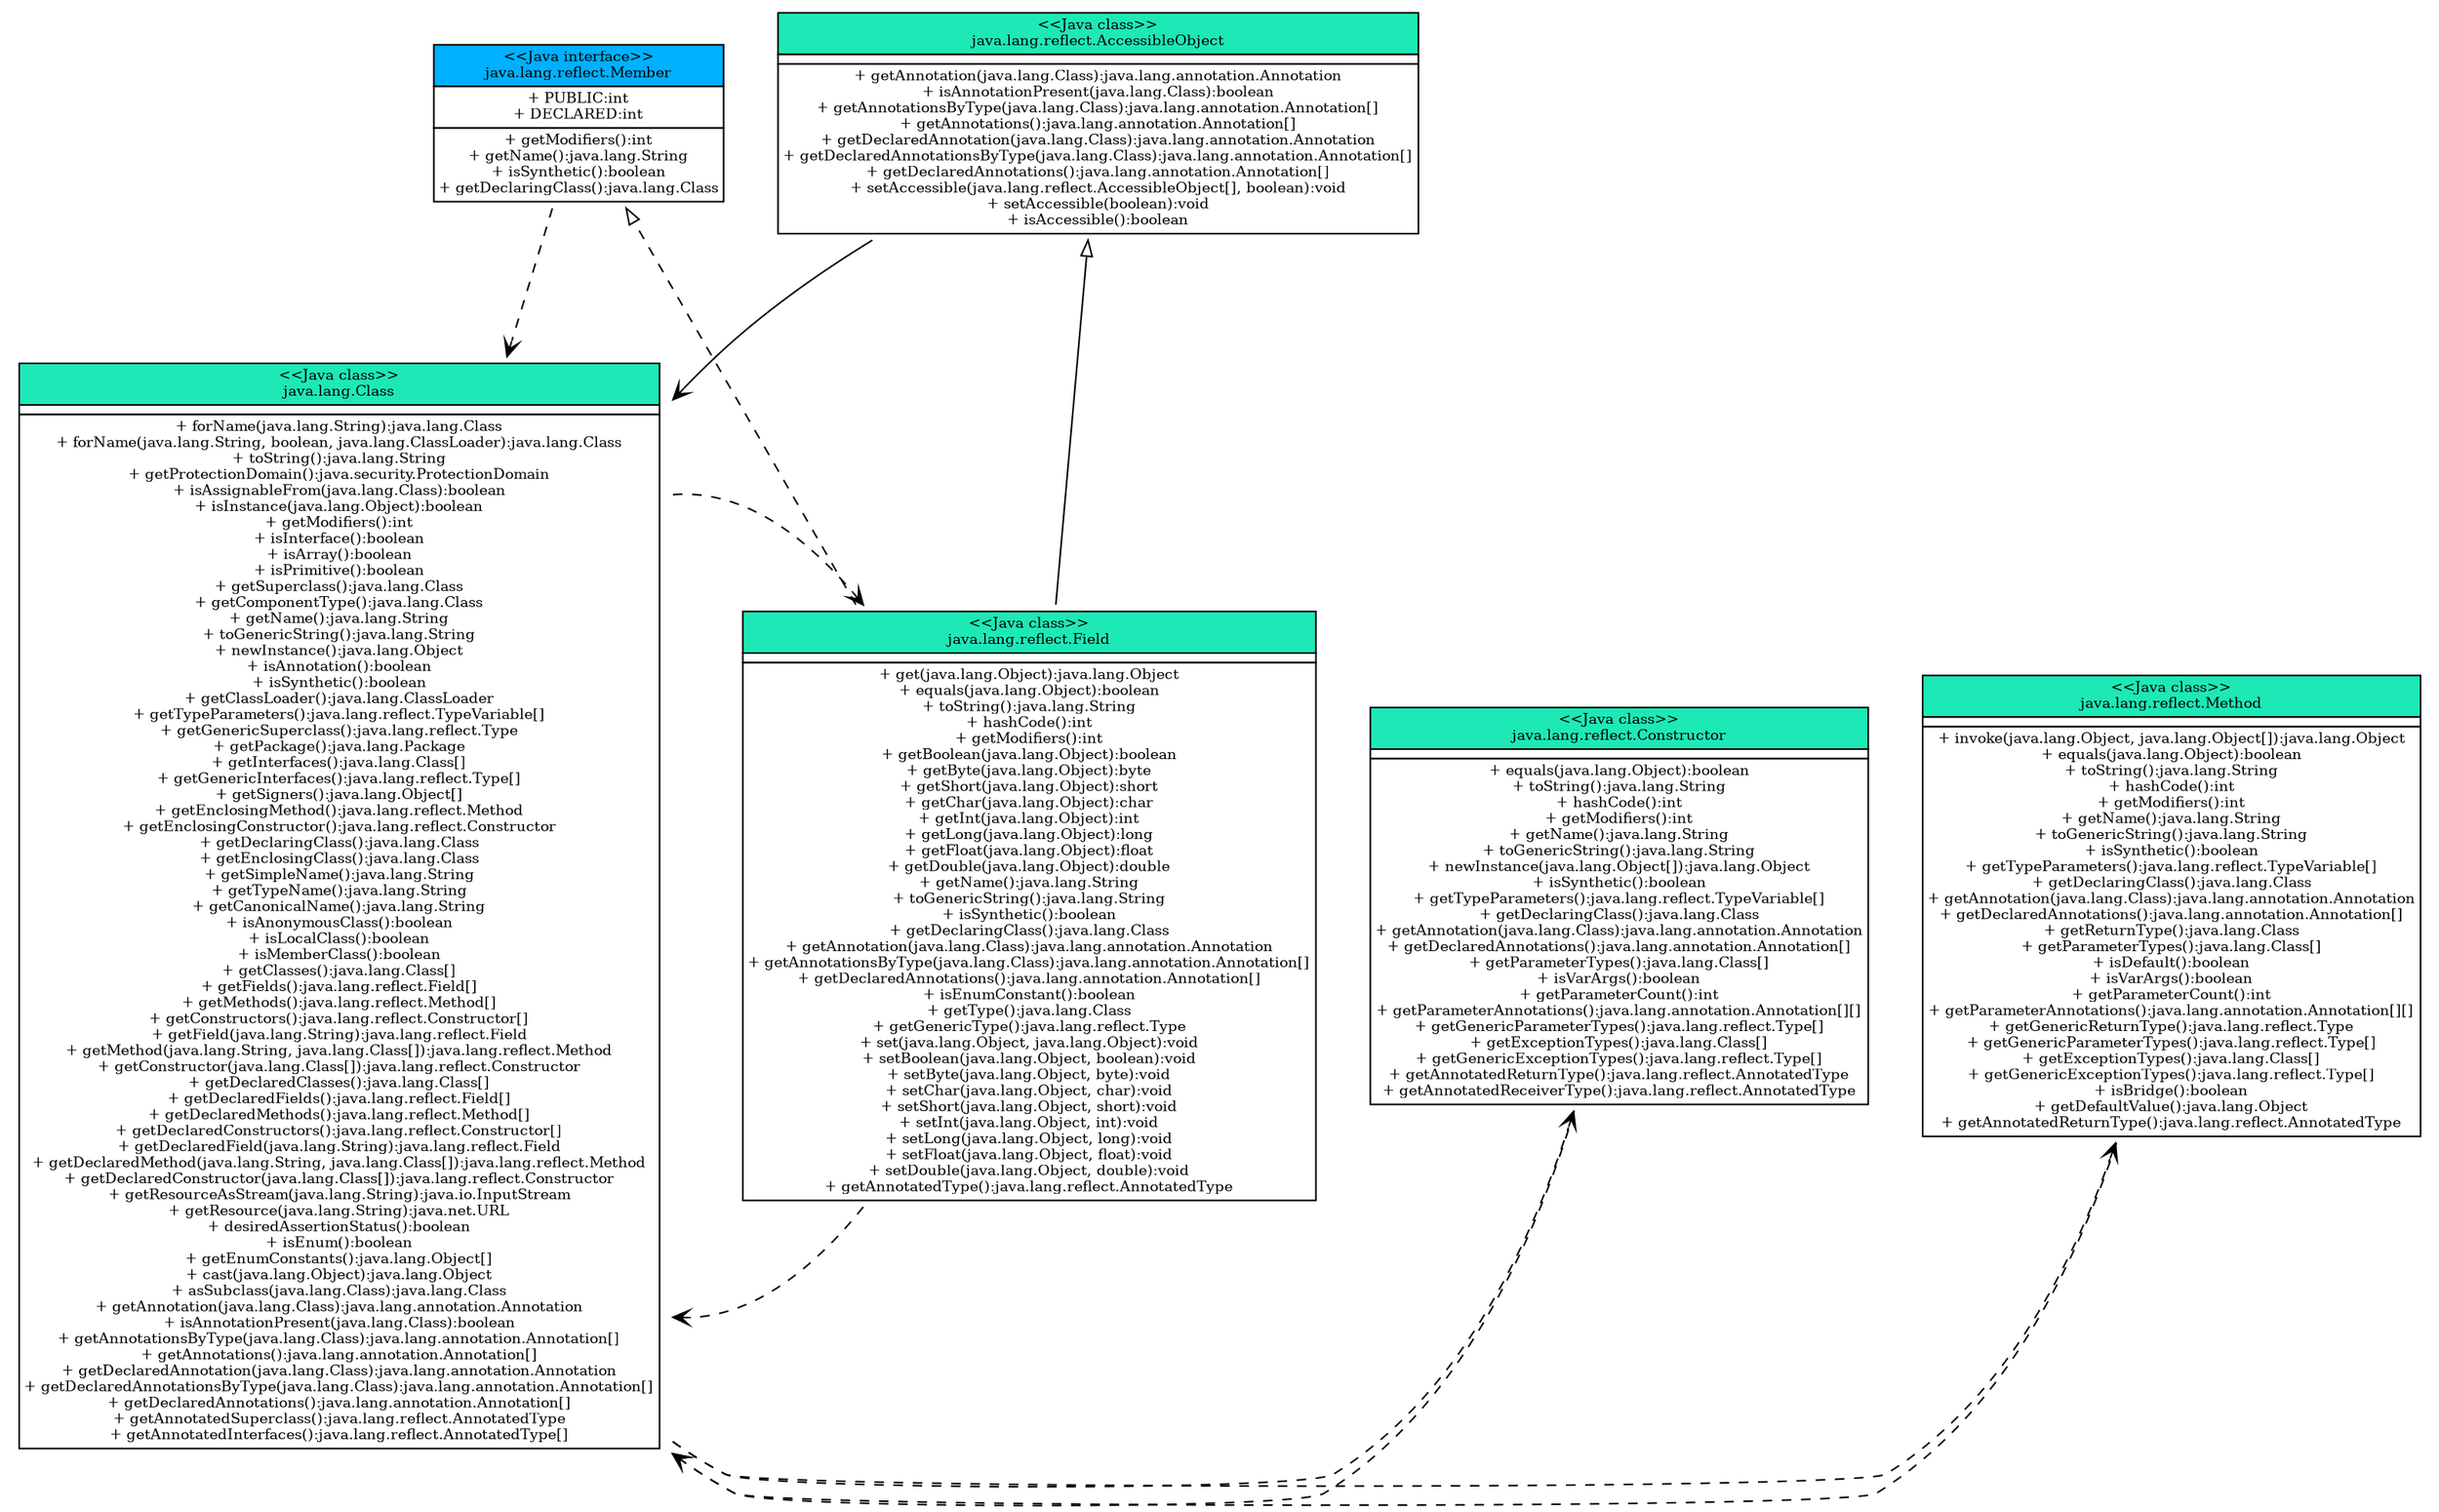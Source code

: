 digraph unnamed {

  graph [
    rankdir = "BT";

  ];

  "java.lang.Class" [
    fontsize = "9";
    label = <<table  border='0'  cellborder='1'  cellspacing='0'>
<tr><td  bgcolor='#1DE9B6'>
&lt;&lt;Java class&gt;&gt;<br/>
java.lang.Class<br/>

</td>
</tr>
<tr><td  bgcolor='#FFFFFF'>

</td>
</tr>
<tr><td  bgcolor='#FFFFFF'>
+ forName(java.lang.String):java.lang.Class<br/>+ forName(java.lang.String, boolean, java.lang.ClassLoader):java.lang.Class<br/>+ toString():java.lang.String<br/>+ getProtectionDomain():java.security.ProtectionDomain<br/>+ isAssignableFrom(java.lang.Class):boolean<br/>+ isInstance(java.lang.Object):boolean<br/>+ getModifiers():int<br/>+ isInterface():boolean<br/>+ isArray():boolean<br/>+ isPrimitive():boolean<br/>+ getSuperclass():java.lang.Class<br/>+ getComponentType():java.lang.Class<br/>+ getName():java.lang.String<br/>+ toGenericString():java.lang.String<br/>+ newInstance():java.lang.Object<br/>+ isAnnotation():boolean<br/>+ isSynthetic():boolean<br/>+ getClassLoader():java.lang.ClassLoader<br/>+ getTypeParameters():java.lang.reflect.TypeVariable[]<br/>+ getGenericSuperclass():java.lang.reflect.Type<br/>+ getPackage():java.lang.Package<br/>+ getInterfaces():java.lang.Class[]<br/>+ getGenericInterfaces():java.lang.reflect.Type[]<br/>+ getSigners():java.lang.Object[]<br/>+ getEnclosingMethod():java.lang.reflect.Method<br/>+ getEnclosingConstructor():java.lang.reflect.Constructor<br/>+ getDeclaringClass():java.lang.Class<br/>+ getEnclosingClass():java.lang.Class<br/>+ getSimpleName():java.lang.String<br/>+ getTypeName():java.lang.String<br/>+ getCanonicalName():java.lang.String<br/>+ isAnonymousClass():boolean<br/>+ isLocalClass():boolean<br/>+ isMemberClass():boolean<br/>+ getClasses():java.lang.Class[]<br/>+ getFields():java.lang.reflect.Field[]<br/>+ getMethods():java.lang.reflect.Method[]<br/>+ getConstructors():java.lang.reflect.Constructor[]<br/>+ getField(java.lang.String):java.lang.reflect.Field<br/>+ getMethod(java.lang.String, java.lang.Class[]):java.lang.reflect.Method<br/>+ getConstructor(java.lang.Class[]):java.lang.reflect.Constructor<br/>+ getDeclaredClasses():java.lang.Class[]<br/>+ getDeclaredFields():java.lang.reflect.Field[]<br/>+ getDeclaredMethods():java.lang.reflect.Method[]<br/>+ getDeclaredConstructors():java.lang.reflect.Constructor[]<br/>+ getDeclaredField(java.lang.String):java.lang.reflect.Field<br/>+ getDeclaredMethod(java.lang.String, java.lang.Class[]):java.lang.reflect.Method<br/>+ getDeclaredConstructor(java.lang.Class[]):java.lang.reflect.Constructor<br/>+ getResourceAsStream(java.lang.String):java.io.InputStream<br/>+ getResource(java.lang.String):java.net.URL<br/>+ desiredAssertionStatus():boolean<br/>+ isEnum():boolean<br/>+ getEnumConstants():java.lang.Object[]<br/>+ cast(java.lang.Object):java.lang.Object<br/>+ asSubclass(java.lang.Class):java.lang.Class<br/>+ getAnnotation(java.lang.Class):java.lang.annotation.Annotation<br/>+ isAnnotationPresent(java.lang.Class):boolean<br/>+ getAnnotationsByType(java.lang.Class):java.lang.annotation.Annotation[]<br/>+ getAnnotations():java.lang.annotation.Annotation[]<br/>+ getDeclaredAnnotation(java.lang.Class):java.lang.annotation.Annotation<br/>+ getDeclaredAnnotationsByType(java.lang.Class):java.lang.annotation.Annotation[]<br/>+ getDeclaredAnnotations():java.lang.annotation.Annotation[]<br/>+ getAnnotatedSuperclass():java.lang.reflect.AnnotatedType<br/>+ getAnnotatedInterfaces():java.lang.reflect.AnnotatedType[]<br/>
</td>
</tr>
</table>
>;
    shape = "plaintext";

  ];

  "java.lang.reflect.Field" [
    fontsize = "9";
    label = <<table  border='0'  cellborder='1'  cellspacing='0'>
<tr><td  bgcolor='#1DE9B6'>
&lt;&lt;Java class&gt;&gt;<br/>
java.lang.reflect.Field<br/>

</td>
</tr>
<tr><td  bgcolor='#FFFFFF'>

</td>
</tr>
<tr><td  bgcolor='#FFFFFF'>
+ get(java.lang.Object):java.lang.Object<br/>+ equals(java.lang.Object):boolean<br/>+ toString():java.lang.String<br/>+ hashCode():int<br/>+ getModifiers():int<br/>+ getBoolean(java.lang.Object):boolean<br/>+ getByte(java.lang.Object):byte<br/>+ getShort(java.lang.Object):short<br/>+ getChar(java.lang.Object):char<br/>+ getInt(java.lang.Object):int<br/>+ getLong(java.lang.Object):long<br/>+ getFloat(java.lang.Object):float<br/>+ getDouble(java.lang.Object):double<br/>+ getName():java.lang.String<br/>+ toGenericString():java.lang.String<br/>+ isSynthetic():boolean<br/>+ getDeclaringClass():java.lang.Class<br/>+ getAnnotation(java.lang.Class):java.lang.annotation.Annotation<br/>+ getAnnotationsByType(java.lang.Class):java.lang.annotation.Annotation[]<br/>+ getDeclaredAnnotations():java.lang.annotation.Annotation[]<br/>+ isEnumConstant():boolean<br/>+ getType():java.lang.Class<br/>+ getGenericType():java.lang.reflect.Type<br/>+ set(java.lang.Object, java.lang.Object):void<br/>+ setBoolean(java.lang.Object, boolean):void<br/>+ setByte(java.lang.Object, byte):void<br/>+ setChar(java.lang.Object, char):void<br/>+ setShort(java.lang.Object, short):void<br/>+ setInt(java.lang.Object, int):void<br/>+ setLong(java.lang.Object, long):void<br/>+ setFloat(java.lang.Object, float):void<br/>+ setDouble(java.lang.Object, double):void<br/>+ getAnnotatedType():java.lang.reflect.AnnotatedType<br/>
</td>
</tr>
</table>
>;
    shape = "plaintext";

  ];

  "java.lang.reflect.Constructor" [
    fontsize = "9";
    label = <<table  border='0'  cellborder='1'  cellspacing='0'>
<tr><td  bgcolor='#1DE9B6'>
&lt;&lt;Java class&gt;&gt;<br/>
java.lang.reflect.Constructor<br/>

</td>
</tr>
<tr><td  bgcolor='#FFFFFF'>

</td>
</tr>
<tr><td  bgcolor='#FFFFFF'>
+ equals(java.lang.Object):boolean<br/>+ toString():java.lang.String<br/>+ hashCode():int<br/>+ getModifiers():int<br/>+ getName():java.lang.String<br/>+ toGenericString():java.lang.String<br/>+ newInstance(java.lang.Object[]):java.lang.Object<br/>+ isSynthetic():boolean<br/>+ getTypeParameters():java.lang.reflect.TypeVariable[]<br/>+ getDeclaringClass():java.lang.Class<br/>+ getAnnotation(java.lang.Class):java.lang.annotation.Annotation<br/>+ getDeclaredAnnotations():java.lang.annotation.Annotation[]<br/>+ getParameterTypes():java.lang.Class[]<br/>+ isVarArgs():boolean<br/>+ getParameterCount():int<br/>+ getParameterAnnotations():java.lang.annotation.Annotation[][]<br/>+ getGenericParameterTypes():java.lang.reflect.Type[]<br/>+ getExceptionTypes():java.lang.Class[]<br/>+ getGenericExceptionTypes():java.lang.reflect.Type[]<br/>+ getAnnotatedReturnType():java.lang.reflect.AnnotatedType<br/>+ getAnnotatedReceiverType():java.lang.reflect.AnnotatedType<br/>
</td>
</tr>
</table>
>;
    shape = "plaintext";

  ];

  "java.lang.reflect.Method" [
    fontsize = "9";
    label = <<table  border='0'  cellborder='1'  cellspacing='0'>
<tr><td  bgcolor='#1DE9B6'>
&lt;&lt;Java class&gt;&gt;<br/>
java.lang.reflect.Method<br/>

</td>
</tr>
<tr><td  bgcolor='#FFFFFF'>

</td>
</tr>
<tr><td  bgcolor='#FFFFFF'>
+ invoke(java.lang.Object, java.lang.Object[]):java.lang.Object<br/>+ equals(java.lang.Object):boolean<br/>+ toString():java.lang.String<br/>+ hashCode():int<br/>+ getModifiers():int<br/>+ getName():java.lang.String<br/>+ toGenericString():java.lang.String<br/>+ isSynthetic():boolean<br/>+ getTypeParameters():java.lang.reflect.TypeVariable[]<br/>+ getDeclaringClass():java.lang.Class<br/>+ getAnnotation(java.lang.Class):java.lang.annotation.Annotation<br/>+ getDeclaredAnnotations():java.lang.annotation.Annotation[]<br/>+ getReturnType():java.lang.Class<br/>+ getParameterTypes():java.lang.Class[]<br/>+ isDefault():boolean<br/>+ isVarArgs():boolean<br/>+ getParameterCount():int<br/>+ getParameterAnnotations():java.lang.annotation.Annotation[][]<br/>+ getGenericReturnType():java.lang.reflect.Type<br/>+ getGenericParameterTypes():java.lang.reflect.Type[]<br/>+ getExceptionTypes():java.lang.Class[]<br/>+ getGenericExceptionTypes():java.lang.reflect.Type[]<br/>+ isBridge():boolean<br/>+ getDefaultValue():java.lang.Object<br/>+ getAnnotatedReturnType():java.lang.reflect.AnnotatedType<br/>
</td>
</tr>
</table>
>;
    shape = "plaintext";

  ];

  "java.lang.reflect.Member" [
    fontsize = "9";
    label = <<table  border='0'  cellborder='1'  cellspacing='0'>
<tr><td  bgcolor='#00B0FF'>
&lt;&lt;Java interface&gt;&gt;<br/>
java.lang.reflect.Member<br/>

</td>
</tr>
<tr><td  bgcolor='#FFFFFF'>
+ PUBLIC:int<br/>+ DECLARED:int<br/>
</td>
</tr>
<tr><td  bgcolor='#FFFFFF'>
+ getModifiers():int<br/>+ getName():java.lang.String<br/>+ isSynthetic():boolean<br/>+ getDeclaringClass():java.lang.Class<br/>
</td>
</tr>
</table>
>;
    shape = "plaintext";

  ];

  "java.lang.reflect.AccessibleObject" [
    fontsize = "9";
    label = <<table  border='0'  cellborder='1'  cellspacing='0'>
<tr><td  bgcolor='#1DE9B6'>
&lt;&lt;Java class&gt;&gt;<br/>
java.lang.reflect.AccessibleObject<br/>

</td>
</tr>
<tr><td  bgcolor='#FFFFFF'>

</td>
</tr>
<tr><td  bgcolor='#FFFFFF'>
+ getAnnotation(java.lang.Class):java.lang.annotation.Annotation<br/>+ isAnnotationPresent(java.lang.Class):boolean<br/>+ getAnnotationsByType(java.lang.Class):java.lang.annotation.Annotation[]<br/>+ getAnnotations():java.lang.annotation.Annotation[]<br/>+ getDeclaredAnnotation(java.lang.Class):java.lang.annotation.Annotation<br/>+ getDeclaredAnnotationsByType(java.lang.Class):java.lang.annotation.Annotation[]<br/>+ getDeclaredAnnotations():java.lang.annotation.Annotation[]<br/>+ setAccessible(java.lang.reflect.AccessibleObject[], boolean):void<br/>+ setAccessible(boolean):void<br/>+ isAccessible():boolean<br/>
</td>
</tr>
</table>
>;
    shape = "plaintext";

  ];

  "java.lang.Class" -> "java.lang.reflect.Method" [
    arrowhead = "vee";
    arrowtail = "empty";
    constraint = "false";
    fontsize = "9";
    minlen = "2";
    style = "dashed";

  ];

  "java.lang.Class" -> "java.lang.reflect.Constructor" [
    arrowhead = "vee";
    arrowtail = "empty";
    constraint = "false";
    fontsize = "9";
    minlen = "2";
    style = "dashed";

  ];

  "java.lang.Class" -> "java.lang.reflect.Field" [
    arrowhead = "vee";
    arrowtail = "empty";
    constraint = "false";
    fontsize = "9";
    minlen = "2";
    style = "dashed";

  ];

  "java.lang.reflect.Field" -> "java.lang.reflect.AccessibleObject" [
    arrowhead = "empty";
    fontsize = "9";
    minlen = "2";

  ];

  "java.lang.reflect.Field" -> "java.lang.reflect.Member" [
    arrowhead = "empty";
    fontsize = "9";
    minlen = "2";
    style = "dashed";

  ];

  "java.lang.reflect.Field" -> "java.lang.Class" [
    arrowhead = "vee";
    arrowtail = "empty";
    constraint = "false";
    fontsize = "9";
    minlen = "2";
    style = "dashed";

  ];

  "java.lang.reflect.Constructor" -> "java.lang.Class" [
    arrowhead = "vee";
    arrowtail = "empty";
    constraint = "false";
    fontsize = "9";
    minlen = "2";
    style = "dashed";

  ];

  "java.lang.reflect.Method" -> "java.lang.Class" [
    arrowhead = "vee";
    arrowtail = "empty";
    constraint = "false";
    fontsize = "9";
    minlen = "2";
    style = "dashed";

  ];

  "java.lang.reflect.Member" -> "java.lang.Class" [
    arrowhead = "vee";
    arrowtail = "empty";
    constraint = "false";
    fontsize = "9";
    minlen = "2";
    style = "dashed";

  ];

  "java.lang.reflect.AccessibleObject" -> "java.lang.Class" [
    arrowhead = "vee";
    arrowtail = "empty";
    constraint = "false";
    fontsize = "9";
    minlen = "2";

  ];

}

